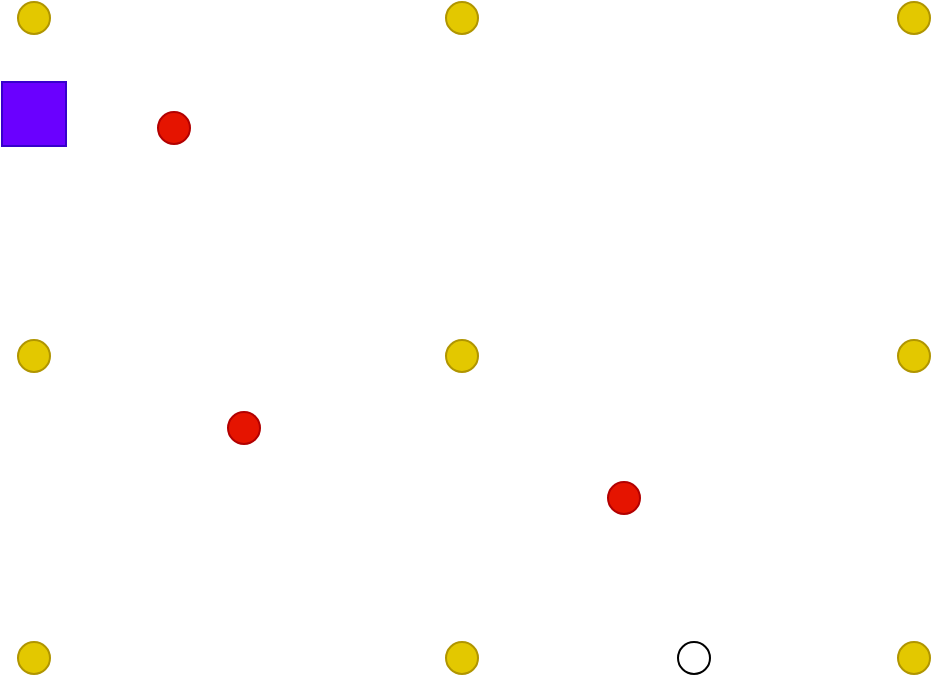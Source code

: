 <mxfile>
    <diagram id="nFHqeYb1Vjg3AZ5FSIf_" name="Navigation test">
        <mxGraphModel dx="625" dy="573" grid="1" gridSize="10" guides="1" tooltips="1" connect="1" arrows="1" fold="1" page="1" pageScale="1" pageWidth="583" pageHeight="413" math="0" shadow="0">
            <root>
                <mxCell id="0"/>
                <mxCell id="1" parent="0"/>
                <object label="" type="POI" tag="" display="true" id="MUB7im2g7Zm_g3CCuWGE-4">
                    <mxCell style="ellipse;whiteSpace=wrap;html=1;aspect=fixed;fillColor=#e3c800;strokeColor=#B09500;fontColor=#000000;" parent="1" vertex="1">
                        <mxGeometry x="70" y="350" width="16" height="16" as="geometry"/>
                    </mxCell>
                </object>
                <object label="" type="POI" tag="" display="true" id="MUB7im2g7Zm_g3CCuWGE-5">
                    <mxCell style="ellipse;whiteSpace=wrap;html=1;aspect=fixed;fillColor=#e3c800;strokeColor=#B09500;fontColor=#000000;" parent="1" vertex="1">
                        <mxGeometry x="510" y="350" width="16" height="16" as="geometry"/>
                    </mxCell>
                </object>
                <object label="" type="POI" tag="" display="true" id="MUB7im2g7Zm_g3CCuWGE-6">
                    <mxCell style="ellipse;whiteSpace=wrap;html=1;aspect=fixed;fillColor=#e3c800;strokeColor=#B09500;fontColor=#000000;" parent="1" vertex="1">
                        <mxGeometry x="510" y="30" width="16" height="16" as="geometry"/>
                    </mxCell>
                </object>
                <object label="" type="POI" tag="" display="true" id="MUB7im2g7Zm_g3CCuWGE-7">
                    <mxCell style="ellipse;whiteSpace=wrap;html=1;aspect=fixed;fillColor=#e3c800;strokeColor=#B09500;fontColor=#000000;" parent="1" vertex="1">
                        <mxGeometry x="284" y="30" width="16" height="16" as="geometry"/>
                    </mxCell>
                </object>
                <object label="" type="POI" tag="" display="true" id="MUB7im2g7Zm_g3CCuWGE-8">
                    <mxCell style="ellipse;whiteSpace=wrap;html=1;aspect=fixed;fillColor=#e3c800;strokeColor=#B09500;fontColor=#000000;" parent="1" vertex="1">
                        <mxGeometry x="284" y="350" width="16" height="16" as="geometry"/>
                    </mxCell>
                </object>
                <object label="" type="POI" tag="" display="true" id="MUB7im2g7Zm_g3CCuWGE-11">
                    <mxCell style="ellipse;whiteSpace=wrap;html=1;aspect=fixed;fillColor=#e3c800;strokeColor=#B09500;fontColor=#000000;" parent="1" vertex="1">
                        <mxGeometry x="70" y="199" width="16" height="16" as="geometry"/>
                    </mxCell>
                </object>
                <object label="" type="POI" tag="" display="true" id="MUB7im2g7Zm_g3CCuWGE-12">
                    <mxCell style="ellipse;whiteSpace=wrap;html=1;aspect=fixed;fillColor=#e3c800;strokeColor=#B09500;fontColor=#000000;" parent="1" vertex="1">
                        <mxGeometry x="510" y="199" width="16" height="16" as="geometry"/>
                    </mxCell>
                </object>
                <object label="" type="POI" tag="" display="true" id="MUB7im2g7Zm_g3CCuWGE-13">
                    <mxCell style="ellipse;whiteSpace=wrap;html=1;aspect=fixed;fillColor=#e3c800;strokeColor=#B09500;fontColor=#000000;" parent="1" vertex="1">
                        <mxGeometry x="284" y="199" width="16" height="16" as="geometry"/>
                    </mxCell>
                </object>
                <object label="" type="POI" tag="" display="true" id="2">
                    <mxCell style="ellipse;whiteSpace=wrap;html=1;aspect=fixed;fillColor=#e3c800;strokeColor=#B09500;fontColor=#000000;" parent="1" vertex="1">
                        <mxGeometry x="70" y="30" width="16" height="16" as="geometry"/>
                    </mxCell>
                </object>
                <object label="" type="robot" name="R2D2" id="7">
                    <mxCell style="whiteSpace=wrap;html=1;aspect=fixed;fillColor=#6a00ff;fontColor=#ffffff;strokeColor=#3700CC;" parent="1" vertex="1">
                        <mxGeometry x="62" y="70" width="32" height="32" as="geometry"/>
                    </mxCell>
                </object>
                <object label="" type="POI" tag="1" display="true" id="8">
                    <mxCell style="ellipse;whiteSpace=wrap;html=1;aspect=fixed;fillColor=#e51400;fontColor=#ffffff;strokeColor=#B20000;" vertex="1" parent="1">
                        <mxGeometry x="140" y="85" width="16" height="16" as="geometry"/>
                    </mxCell>
                </object>
                <object label="" type="POI" tag="2" display="true" id="9">
                    <mxCell style="ellipse;whiteSpace=wrap;html=1;aspect=fixed;fillColor=#e51400;fontColor=#ffffff;strokeColor=#B20000;" vertex="1" parent="1">
                        <mxGeometry x="175" y="235" width="16" height="16" as="geometry"/>
                    </mxCell>
                </object>
                <object label="" type="POI" tag="3" display="true" id="10">
                    <mxCell style="ellipse;whiteSpace=wrap;html=1;aspect=fixed;fillColor=#e51400;fontColor=#ffffff;strokeColor=#B20000;" vertex="1" parent="1">
                        <mxGeometry x="365" y="270" width="16" height="16" as="geometry"/>
                    </mxCell>
                </object>
                <object label="" type="POI" tag="4" display="true" id="13">
                    <mxCell style="ellipse;whiteSpace=wrap;html=1;aspect=fixed;strokeColor=#000000;" vertex="1" parent="1">
                        <mxGeometry x="400" y="350" width="16" height="16" as="geometry"/>
                    </mxCell>
                </object>
            </root>
        </mxGraphModel>
    </diagram>
</mxfile>